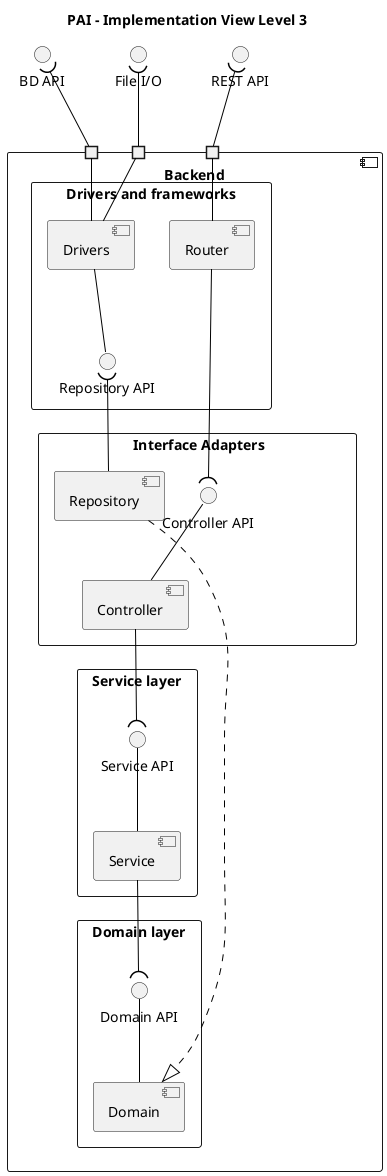 @startuml

skinparam componentStyle component
skinparam ArrowColor black
skinparam defaultTextAlignment center

title "PAI - Implementation View Level 3"

    interface "REST API" as RESTAPI
    interface "File I/O" as FileIO
    interface "BD API" as BDAPI

component "Backend" {
    portin " " as p1
    portin " " as p3
    portin " " as p2

  rectangle "Drivers and frameworks" {

    component Drivers
    component "Router"

    Router -up- p1
    Drivers -up- p2
    Drivers -up- p3

    interface "Repository API" as IDrivers

    Drivers -down- IDrivers
  }

  rectangle "                        Interface Adapters                       " {
    component Repository
    component Controller

    interface "Controller API" as IController

    Controller -up- IController
  }

  rectangle "Service layer" {
    component Service
    interface "Service API" as IService

    Service -up- IService
  }

  rectangle "Domain layer" {
    component Domain
    interface "Domain API" as IDomain

    Domain -up- IDomain
  }

  p1 -up-( RESTAPI
  p2 -up-( FileIO
  p3 -up-( BDAPI

  Router -left-( IController
  Repository -up-( IDrivers

  Controller -down-( IService
  Service -down-( IDomain

  Repository -.|> Domain
}
@enduml